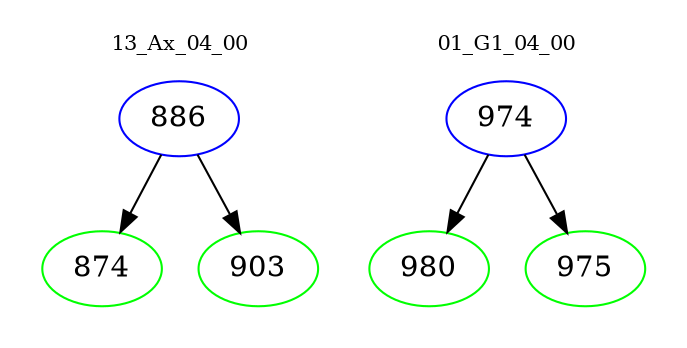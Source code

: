 digraph{
subgraph cluster_0 {
color = white
label = "13_Ax_04_00";
fontsize=10;
T0_886 [label="886", color="blue"]
T0_886 -> T0_874 [color="black"]
T0_874 [label="874", color="green"]
T0_886 -> T0_903 [color="black"]
T0_903 [label="903", color="green"]
}
subgraph cluster_1 {
color = white
label = "01_G1_04_00";
fontsize=10;
T1_974 [label="974", color="blue"]
T1_974 -> T1_980 [color="black"]
T1_980 [label="980", color="green"]
T1_974 -> T1_975 [color="black"]
T1_975 [label="975", color="green"]
}
}

